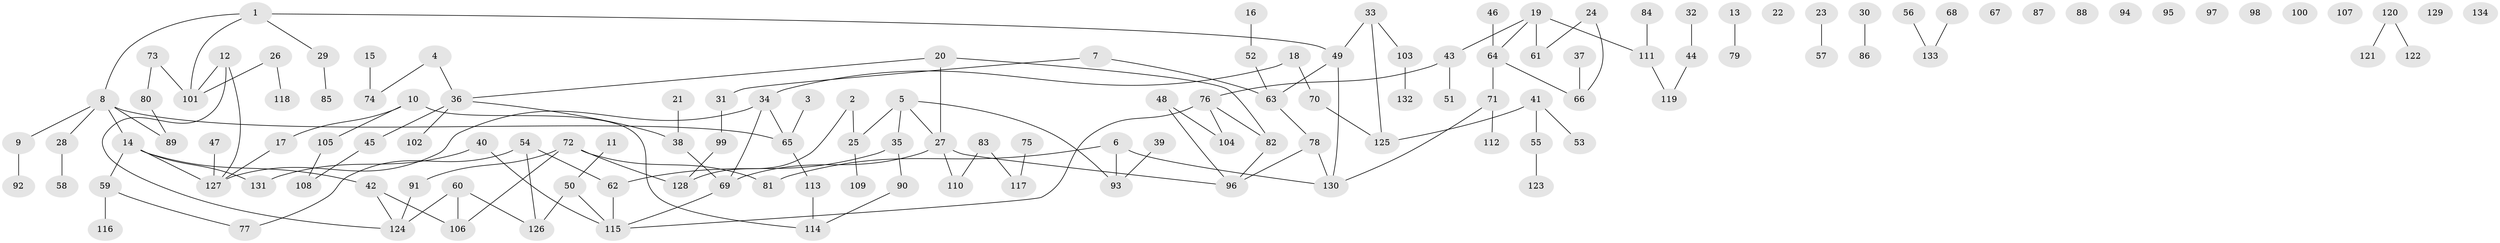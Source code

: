 // Generated by graph-tools (version 1.1) at 2025/00/03/09/25 03:00:53]
// undirected, 134 vertices, 143 edges
graph export_dot {
graph [start="1"]
  node [color=gray90,style=filled];
  1;
  2;
  3;
  4;
  5;
  6;
  7;
  8;
  9;
  10;
  11;
  12;
  13;
  14;
  15;
  16;
  17;
  18;
  19;
  20;
  21;
  22;
  23;
  24;
  25;
  26;
  27;
  28;
  29;
  30;
  31;
  32;
  33;
  34;
  35;
  36;
  37;
  38;
  39;
  40;
  41;
  42;
  43;
  44;
  45;
  46;
  47;
  48;
  49;
  50;
  51;
  52;
  53;
  54;
  55;
  56;
  57;
  58;
  59;
  60;
  61;
  62;
  63;
  64;
  65;
  66;
  67;
  68;
  69;
  70;
  71;
  72;
  73;
  74;
  75;
  76;
  77;
  78;
  79;
  80;
  81;
  82;
  83;
  84;
  85;
  86;
  87;
  88;
  89;
  90;
  91;
  92;
  93;
  94;
  95;
  96;
  97;
  98;
  99;
  100;
  101;
  102;
  103;
  104;
  105;
  106;
  107;
  108;
  109;
  110;
  111;
  112;
  113;
  114;
  115;
  116;
  117;
  118;
  119;
  120;
  121;
  122;
  123;
  124;
  125;
  126;
  127;
  128;
  129;
  130;
  131;
  132;
  133;
  134;
  1 -- 8;
  1 -- 29;
  1 -- 49;
  1 -- 101;
  2 -- 25;
  2 -- 128;
  3 -- 65;
  4 -- 36;
  4 -- 74;
  5 -- 25;
  5 -- 27;
  5 -- 35;
  5 -- 93;
  6 -- 81;
  6 -- 93;
  6 -- 130;
  7 -- 31;
  7 -- 63;
  8 -- 9;
  8 -- 14;
  8 -- 28;
  8 -- 65;
  8 -- 89;
  9 -- 92;
  10 -- 17;
  10 -- 105;
  10 -- 114;
  11 -- 50;
  12 -- 101;
  12 -- 124;
  12 -- 127;
  13 -- 79;
  14 -- 42;
  14 -- 59;
  14 -- 127;
  14 -- 131;
  15 -- 74;
  16 -- 52;
  17 -- 127;
  18 -- 34;
  18 -- 70;
  19 -- 43;
  19 -- 61;
  19 -- 64;
  19 -- 111;
  20 -- 27;
  20 -- 36;
  20 -- 82;
  21 -- 38;
  23 -- 57;
  24 -- 61;
  24 -- 66;
  25 -- 109;
  26 -- 101;
  26 -- 118;
  27 -- 69;
  27 -- 96;
  27 -- 110;
  28 -- 58;
  29 -- 85;
  30 -- 86;
  31 -- 99;
  32 -- 44;
  33 -- 49;
  33 -- 103;
  33 -- 125;
  34 -- 65;
  34 -- 69;
  34 -- 127;
  35 -- 62;
  35 -- 90;
  36 -- 38;
  36 -- 45;
  36 -- 102;
  37 -- 66;
  38 -- 69;
  39 -- 93;
  40 -- 115;
  40 -- 131;
  41 -- 53;
  41 -- 55;
  41 -- 125;
  42 -- 106;
  42 -- 124;
  43 -- 51;
  43 -- 76;
  44 -- 119;
  45 -- 108;
  46 -- 64;
  47 -- 127;
  48 -- 96;
  48 -- 104;
  49 -- 63;
  49 -- 130;
  50 -- 115;
  50 -- 126;
  52 -- 63;
  54 -- 62;
  54 -- 77;
  54 -- 126;
  55 -- 123;
  56 -- 133;
  59 -- 77;
  59 -- 116;
  60 -- 106;
  60 -- 124;
  60 -- 126;
  62 -- 115;
  63 -- 78;
  64 -- 66;
  64 -- 71;
  65 -- 113;
  68 -- 133;
  69 -- 115;
  70 -- 125;
  71 -- 112;
  71 -- 130;
  72 -- 81;
  72 -- 91;
  72 -- 106;
  72 -- 128;
  73 -- 80;
  73 -- 101;
  75 -- 117;
  76 -- 82;
  76 -- 104;
  76 -- 115;
  78 -- 96;
  78 -- 130;
  80 -- 89;
  82 -- 96;
  83 -- 110;
  83 -- 117;
  84 -- 111;
  90 -- 114;
  91 -- 124;
  99 -- 128;
  103 -- 132;
  105 -- 108;
  111 -- 119;
  113 -- 114;
  120 -- 121;
  120 -- 122;
}
